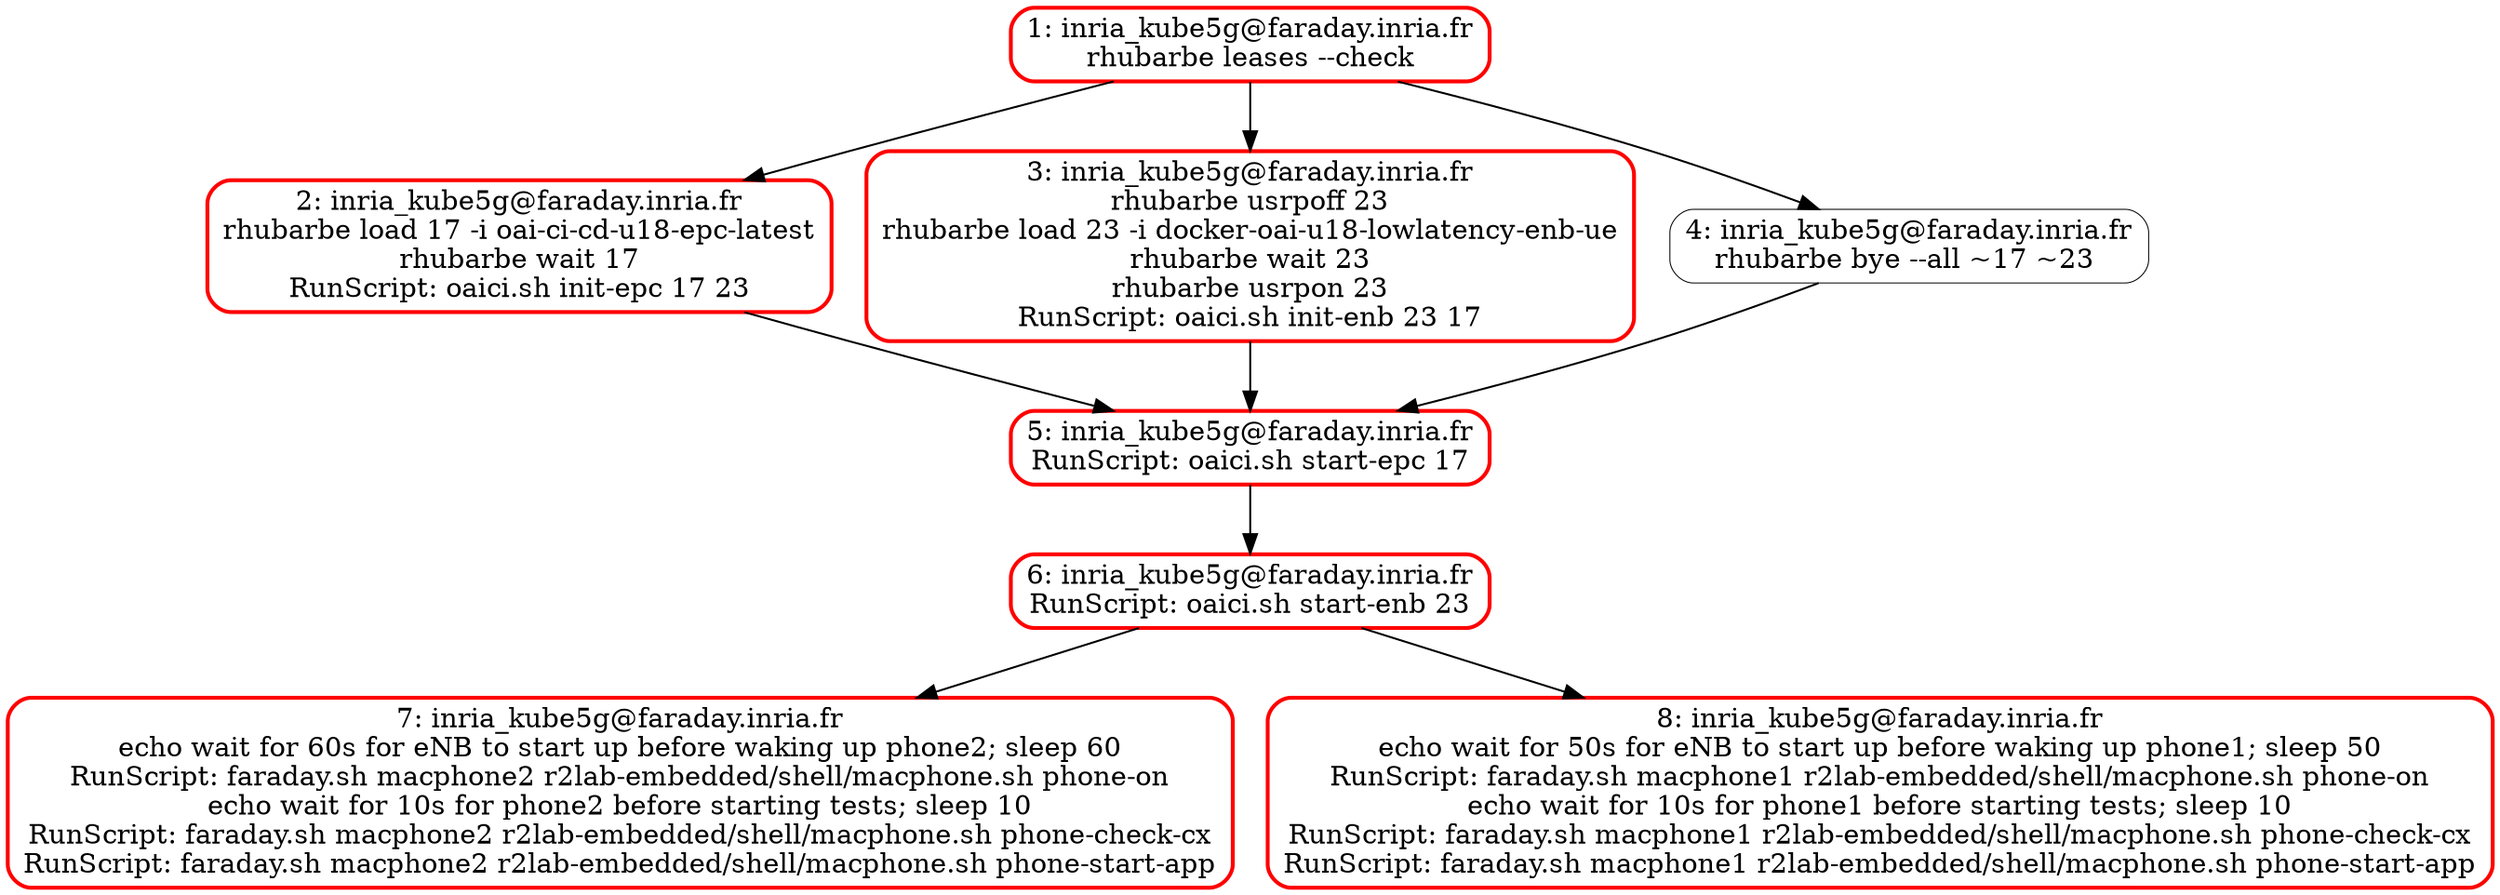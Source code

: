 digraph asynciojobs{
compound=true;
graph [];
1 [style="rounded",label="1: inria_kube5g@faraday.inria.fr
rhubarbe leases --check",shape="box",color="red",penwidth="2"]
2 [style="rounded",label="2: inria_kube5g@faraday.inria.fr
rhubarbe load 17 -i oai-ci-cd-u18-epc-latest
rhubarbe wait 17
RunScript: oaici.sh init-epc 17 23",shape="box",color="red",penwidth="2"]
1 -> 2;
3 [style="rounded",label="3: inria_kube5g@faraday.inria.fr
rhubarbe usrpoff 23
rhubarbe load 23 -i docker-oai-u18-lowlatency-enb-ue
rhubarbe wait 23
rhubarbe usrpon 23
RunScript: oaici.sh init-enb 23 17",shape="box",color="red",penwidth="2"]
1 -> 3;
4 [style="rounded",label="4: inria_kube5g@faraday.inria.fr
rhubarbe bye --all ~17 ~23 ",shape="box",penwidth="0.5"]
1 -> 4;
5 [style="rounded",label="5: inria_kube5g@faraday.inria.fr
RunScript: oaici.sh start-epc 17",shape="box",color="red",penwidth="2"]
2 -> 5;
4 -> 5;
3 -> 5;
6 [style="rounded",label="6: inria_kube5g@faraday.inria.fr
RunScript: oaici.sh start-enb 23",shape="box",color="red",penwidth="2"]
5 -> 6;
7 [style="rounded",label="7: inria_kube5g@faraday.inria.fr
echo wait for 60s for eNB to start up before waking up phone2; sleep 60
RunScript: faraday.sh macphone2 r2lab-embedded/shell/macphone.sh phone-on
echo wait for 10s for phone2 before starting tests; sleep 10
RunScript: faraday.sh macphone2 r2lab-embedded/shell/macphone.sh phone-check-cx
RunScript: faraday.sh macphone2 r2lab-embedded/shell/macphone.sh phone-start-app",shape="box",color="red",penwidth="2"]
6 -> 7;
8 [style="rounded",label="8: inria_kube5g@faraday.inria.fr
echo wait for 50s for eNB to start up before waking up phone1; sleep 50
RunScript: faraday.sh macphone1 r2lab-embedded/shell/macphone.sh phone-on
echo wait for 10s for phone1 before starting tests; sleep 10
RunScript: faraday.sh macphone1 r2lab-embedded/shell/macphone.sh phone-check-cx
RunScript: faraday.sh macphone1 r2lab-embedded/shell/macphone.sh phone-start-app",shape="box",color="red",penwidth="2"]
6 -> 8;
}
